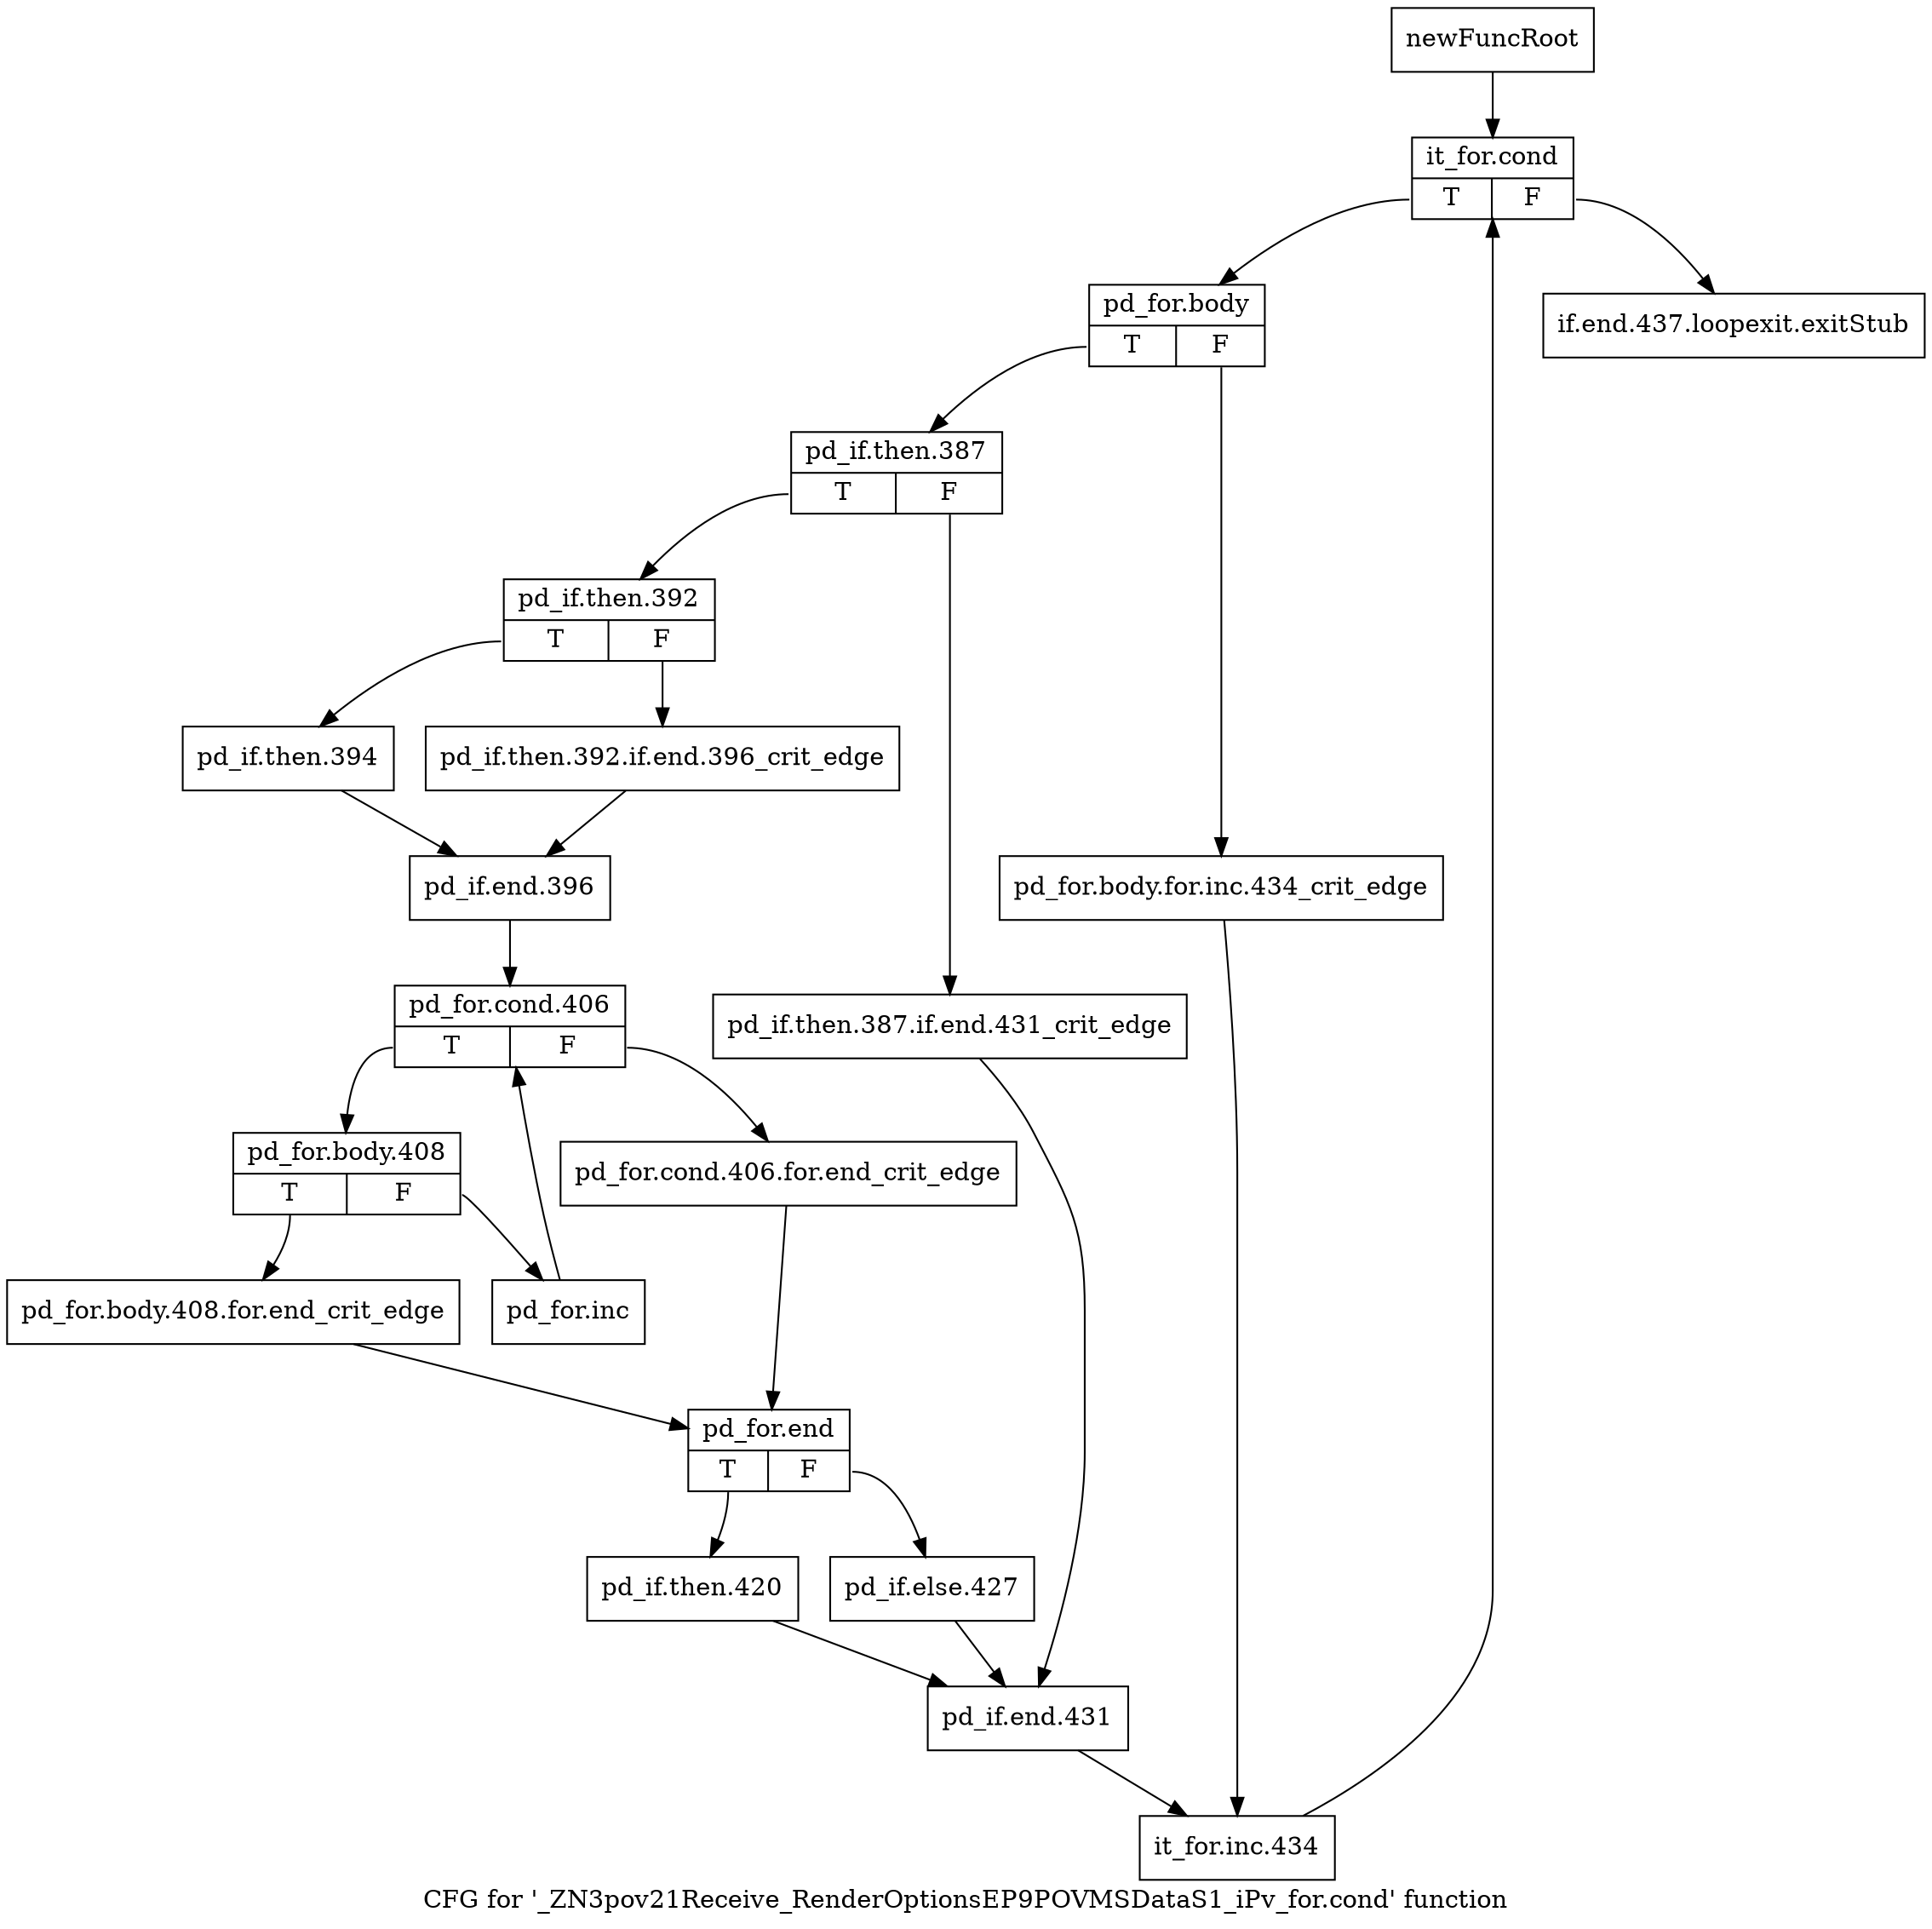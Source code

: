 digraph "CFG for '_ZN3pov21Receive_RenderOptionsEP9POVMSDataS1_iPv_for.cond' function" {
	label="CFG for '_ZN3pov21Receive_RenderOptionsEP9POVMSDataS1_iPv_for.cond' function";

	Node0x2581300 [shape=record,label="{newFuncRoot}"];
	Node0x2581300 -> Node0x25813a0;
	Node0x2581350 [shape=record,label="{if.end.437.loopexit.exitStub}"];
	Node0x25813a0 [shape=record,label="{it_for.cond|{<s0>T|<s1>F}}"];
	Node0x25813a0:s0 -> Node0x25813f0;
	Node0x25813a0:s1 -> Node0x2581350;
	Node0x25813f0 [shape=record,label="{pd_for.body|{<s0>T|<s1>F}}"];
	Node0x25813f0:s0 -> Node0x2581490;
	Node0x25813f0:s1 -> Node0x2581440;
	Node0x2581440 [shape=record,label="{pd_for.body.for.inc.434_crit_edge}"];
	Node0x2581440 -> Node0x2581940;
	Node0x2581490 [shape=record,label="{pd_if.then.387|{<s0>T|<s1>F}}"];
	Node0x2581490:s0 -> Node0x2581530;
	Node0x2581490:s1 -> Node0x25814e0;
	Node0x25814e0 [shape=record,label="{pd_if.then.387.if.end.431_crit_edge}"];
	Node0x25814e0 -> Node0x25818f0;
	Node0x2581530 [shape=record,label="{pd_if.then.392|{<s0>T|<s1>F}}"];
	Node0x2581530:s0 -> Node0x25815d0;
	Node0x2581530:s1 -> Node0x2581580;
	Node0x2581580 [shape=record,label="{pd_if.then.392.if.end.396_crit_edge}"];
	Node0x2581580 -> Node0x2581620;
	Node0x25815d0 [shape=record,label="{pd_if.then.394}"];
	Node0x25815d0 -> Node0x2581620;
	Node0x2581620 [shape=record,label="{pd_if.end.396}"];
	Node0x2581620 -> Node0x2581670;
	Node0x2581670 [shape=record,label="{pd_for.cond.406|{<s0>T|<s1>F}}"];
	Node0x2581670:s0 -> Node0x2581710;
	Node0x2581670:s1 -> Node0x25816c0;
	Node0x25816c0 [shape=record,label="{pd_for.cond.406.for.end_crit_edge}"];
	Node0x25816c0 -> Node0x2581800;
	Node0x2581710 [shape=record,label="{pd_for.body.408|{<s0>T|<s1>F}}"];
	Node0x2581710:s0 -> Node0x25817b0;
	Node0x2581710:s1 -> Node0x2581760;
	Node0x2581760 [shape=record,label="{pd_for.inc}"];
	Node0x2581760 -> Node0x2581670;
	Node0x25817b0 [shape=record,label="{pd_for.body.408.for.end_crit_edge}"];
	Node0x25817b0 -> Node0x2581800;
	Node0x2581800 [shape=record,label="{pd_for.end|{<s0>T|<s1>F}}"];
	Node0x2581800:s0 -> Node0x25818a0;
	Node0x2581800:s1 -> Node0x2581850;
	Node0x2581850 [shape=record,label="{pd_if.else.427}"];
	Node0x2581850 -> Node0x25818f0;
	Node0x25818a0 [shape=record,label="{pd_if.then.420}"];
	Node0x25818a0 -> Node0x25818f0;
	Node0x25818f0 [shape=record,label="{pd_if.end.431}"];
	Node0x25818f0 -> Node0x2581940;
	Node0x2581940 [shape=record,label="{it_for.inc.434}"];
	Node0x2581940 -> Node0x25813a0;
}
